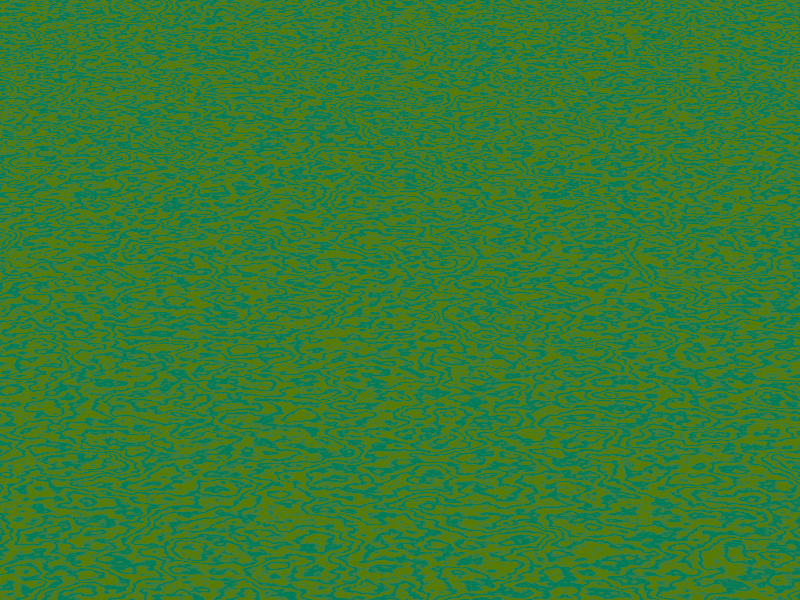 #include "colors.inc"
#include "textures.inc"

global_settings {
    assumed_gamma 1.0
}

camera {
    location <0, 35, -70>
    direction <0, 0, 5>
    up <0, 1, 0>
    right <1, 0, 0>
    look_at <0, 0, 0>
}

light_source {<100, 100, 0> color Blue}

object {
    plane {y, 1}
    pigment {
      marble
      turbulence 3
      //lambda 2
      //omega .8
      //octaves 5
      //frequency 3
      color_map {
        [0.2 color rgbf <0, .2, .1, 0>]
        [0.8 color rgbf <.1, .2, 0, 0>]
      }
    }
    finish { ambient 3 diffuse 2 specular 1 }
    normal { waves 0.8 turbulence .4 frequency 8 }
}
